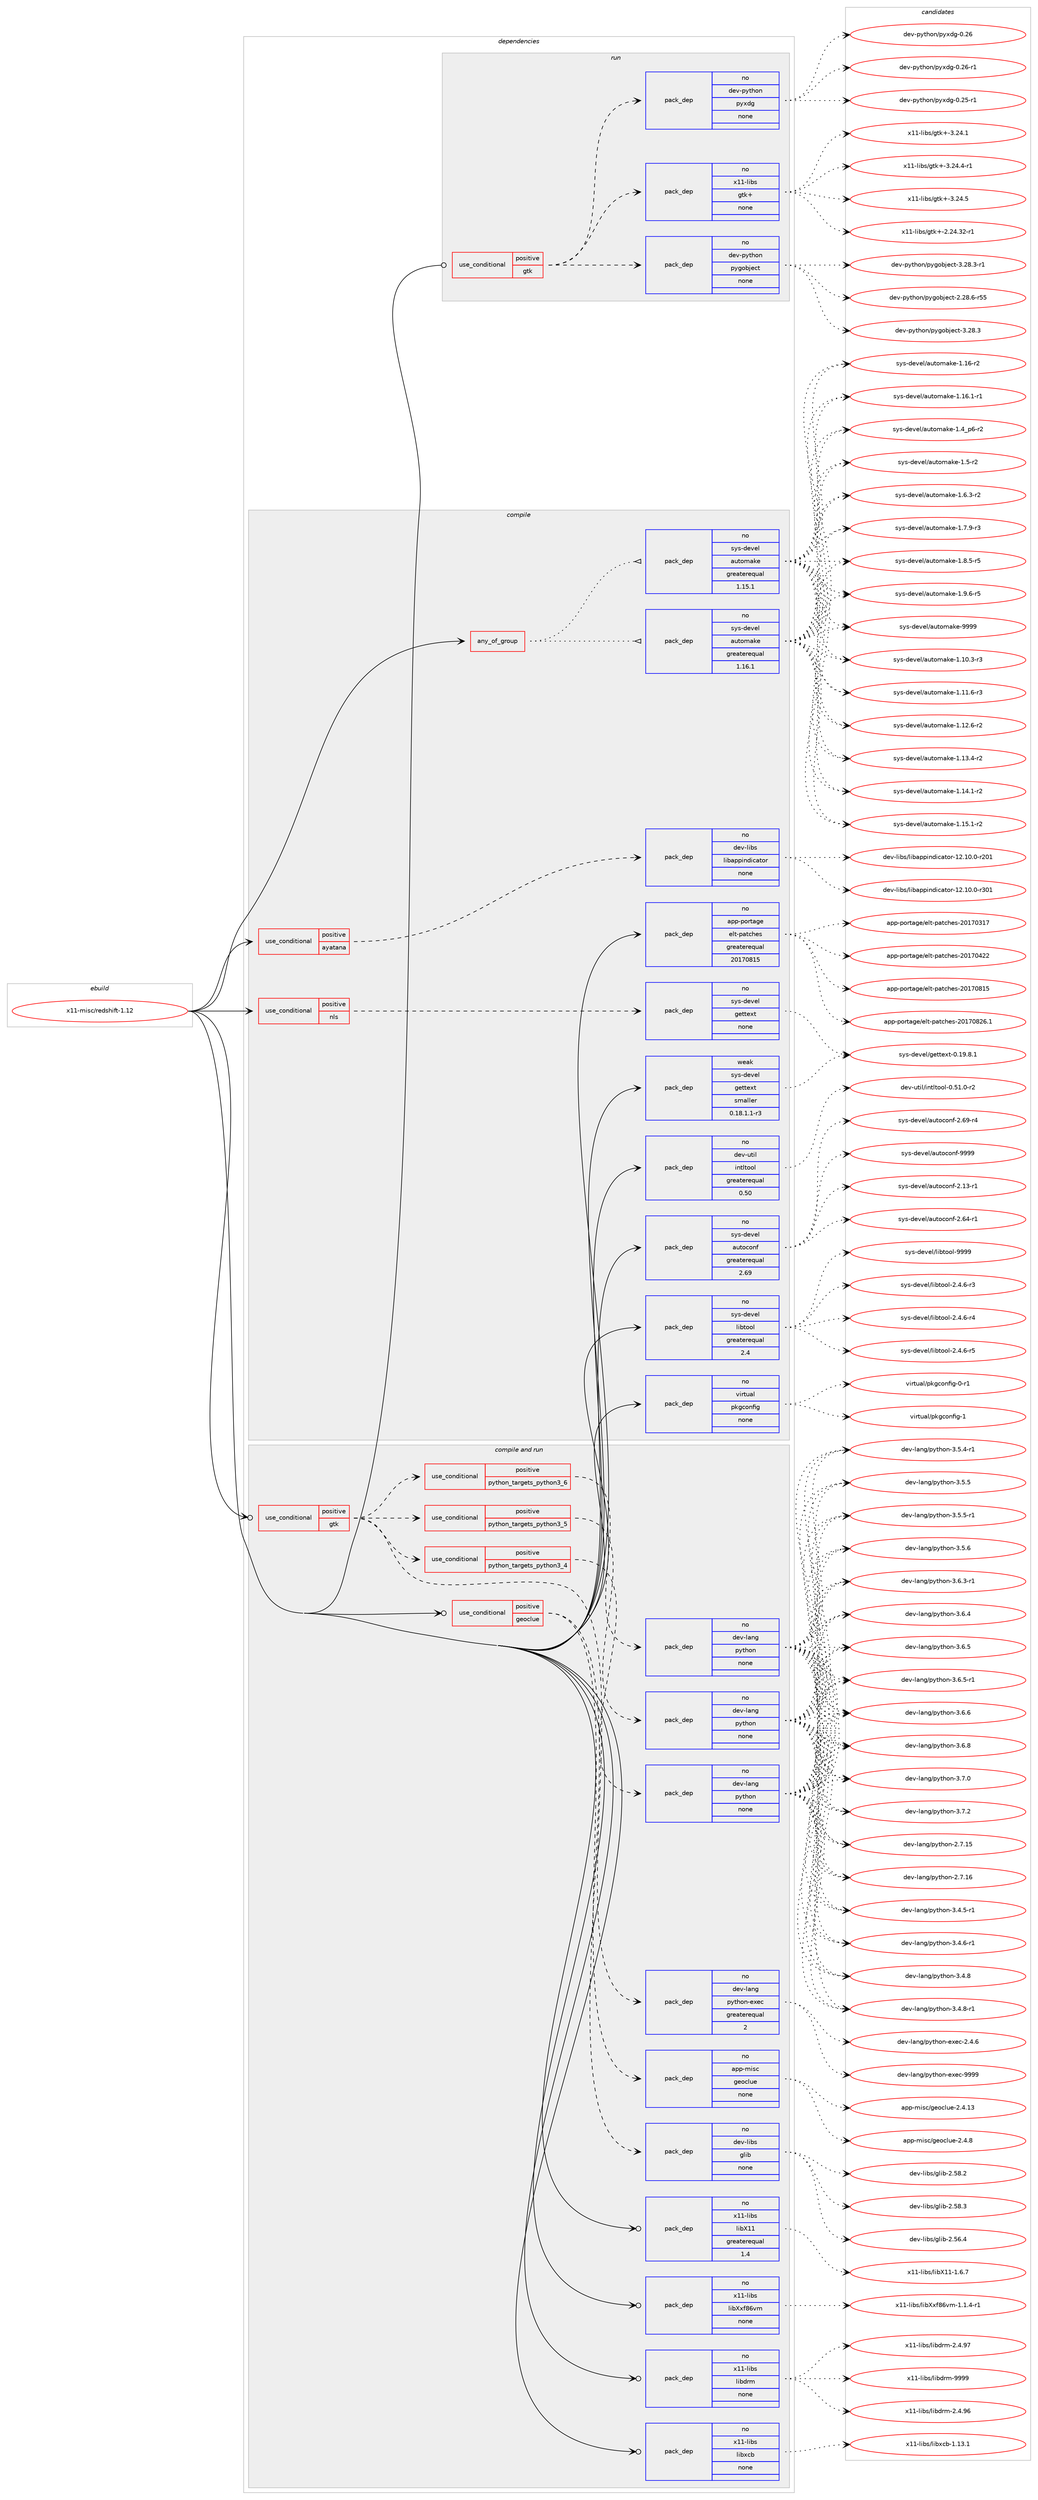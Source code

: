digraph prolog {

# *************
# Graph options
# *************

newrank=true;
concentrate=true;
compound=true;
graph [rankdir=LR,fontname=Helvetica,fontsize=10,ranksep=1.5];#, ranksep=2.5, nodesep=0.2];
edge  [arrowhead=vee];
node  [fontname=Helvetica,fontsize=10];

# **********
# The ebuild
# **********

subgraph cluster_leftcol {
color=gray;
rank=same;
label=<<i>ebuild</i>>;
id [label="x11-misc/redshift-1.12", color=red, width=4, href="../x11-misc/redshift-1.12.svg"];
}

# ****************
# The dependencies
# ****************

subgraph cluster_midcol {
color=gray;
label=<<i>dependencies</i>>;
subgraph cluster_compile {
fillcolor="#eeeeee";
style=filled;
label=<<i>compile</i>>;
subgraph any28704 {
dependency1764103 [label=<<TABLE BORDER="0" CELLBORDER="1" CELLSPACING="0" CELLPADDING="4"><TR><TD CELLPADDING="10">any_of_group</TD></TR></TABLE>>, shape=none, color=red];subgraph pack1267784 {
dependency1764104 [label=<<TABLE BORDER="0" CELLBORDER="1" CELLSPACING="0" CELLPADDING="4" WIDTH="220"><TR><TD ROWSPAN="6" CELLPADDING="30">pack_dep</TD></TR><TR><TD WIDTH="110">no</TD></TR><TR><TD>sys-devel</TD></TR><TR><TD>automake</TD></TR><TR><TD>greaterequal</TD></TR><TR><TD>1.16.1</TD></TR></TABLE>>, shape=none, color=blue];
}
dependency1764103:e -> dependency1764104:w [weight=20,style="dotted",arrowhead="oinv"];
subgraph pack1267785 {
dependency1764105 [label=<<TABLE BORDER="0" CELLBORDER="1" CELLSPACING="0" CELLPADDING="4" WIDTH="220"><TR><TD ROWSPAN="6" CELLPADDING="30">pack_dep</TD></TR><TR><TD WIDTH="110">no</TD></TR><TR><TD>sys-devel</TD></TR><TR><TD>automake</TD></TR><TR><TD>greaterequal</TD></TR><TR><TD>1.15.1</TD></TR></TABLE>>, shape=none, color=blue];
}
dependency1764103:e -> dependency1764105:w [weight=20,style="dotted",arrowhead="oinv"];
}
id:e -> dependency1764103:w [weight=20,style="solid",arrowhead="vee"];
subgraph cond466607 {
dependency1764106 [label=<<TABLE BORDER="0" CELLBORDER="1" CELLSPACING="0" CELLPADDING="4"><TR><TD ROWSPAN="3" CELLPADDING="10">use_conditional</TD></TR><TR><TD>positive</TD></TR><TR><TD>ayatana</TD></TR></TABLE>>, shape=none, color=red];
subgraph pack1267786 {
dependency1764107 [label=<<TABLE BORDER="0" CELLBORDER="1" CELLSPACING="0" CELLPADDING="4" WIDTH="220"><TR><TD ROWSPAN="6" CELLPADDING="30">pack_dep</TD></TR><TR><TD WIDTH="110">no</TD></TR><TR><TD>dev-libs</TD></TR><TR><TD>libappindicator</TD></TR><TR><TD>none</TD></TR><TR><TD></TD></TR></TABLE>>, shape=none, color=blue];
}
dependency1764106:e -> dependency1764107:w [weight=20,style="dashed",arrowhead="vee"];
}
id:e -> dependency1764106:w [weight=20,style="solid",arrowhead="vee"];
subgraph cond466608 {
dependency1764108 [label=<<TABLE BORDER="0" CELLBORDER="1" CELLSPACING="0" CELLPADDING="4"><TR><TD ROWSPAN="3" CELLPADDING="10">use_conditional</TD></TR><TR><TD>positive</TD></TR><TR><TD>nls</TD></TR></TABLE>>, shape=none, color=red];
subgraph pack1267787 {
dependency1764109 [label=<<TABLE BORDER="0" CELLBORDER="1" CELLSPACING="0" CELLPADDING="4" WIDTH="220"><TR><TD ROWSPAN="6" CELLPADDING="30">pack_dep</TD></TR><TR><TD WIDTH="110">no</TD></TR><TR><TD>sys-devel</TD></TR><TR><TD>gettext</TD></TR><TR><TD>none</TD></TR><TR><TD></TD></TR></TABLE>>, shape=none, color=blue];
}
dependency1764108:e -> dependency1764109:w [weight=20,style="dashed",arrowhead="vee"];
}
id:e -> dependency1764108:w [weight=20,style="solid",arrowhead="vee"];
subgraph pack1267788 {
dependency1764110 [label=<<TABLE BORDER="0" CELLBORDER="1" CELLSPACING="0" CELLPADDING="4" WIDTH="220"><TR><TD ROWSPAN="6" CELLPADDING="30">pack_dep</TD></TR><TR><TD WIDTH="110">no</TD></TR><TR><TD>app-portage</TD></TR><TR><TD>elt-patches</TD></TR><TR><TD>greaterequal</TD></TR><TR><TD>20170815</TD></TR></TABLE>>, shape=none, color=blue];
}
id:e -> dependency1764110:w [weight=20,style="solid",arrowhead="vee"];
subgraph pack1267789 {
dependency1764111 [label=<<TABLE BORDER="0" CELLBORDER="1" CELLSPACING="0" CELLPADDING="4" WIDTH="220"><TR><TD ROWSPAN="6" CELLPADDING="30">pack_dep</TD></TR><TR><TD WIDTH="110">no</TD></TR><TR><TD>dev-util</TD></TR><TR><TD>intltool</TD></TR><TR><TD>greaterequal</TD></TR><TR><TD>0.50</TD></TR></TABLE>>, shape=none, color=blue];
}
id:e -> dependency1764111:w [weight=20,style="solid",arrowhead="vee"];
subgraph pack1267790 {
dependency1764112 [label=<<TABLE BORDER="0" CELLBORDER="1" CELLSPACING="0" CELLPADDING="4" WIDTH="220"><TR><TD ROWSPAN="6" CELLPADDING="30">pack_dep</TD></TR><TR><TD WIDTH="110">no</TD></TR><TR><TD>sys-devel</TD></TR><TR><TD>autoconf</TD></TR><TR><TD>greaterequal</TD></TR><TR><TD>2.69</TD></TR></TABLE>>, shape=none, color=blue];
}
id:e -> dependency1764112:w [weight=20,style="solid",arrowhead="vee"];
subgraph pack1267791 {
dependency1764113 [label=<<TABLE BORDER="0" CELLBORDER="1" CELLSPACING="0" CELLPADDING="4" WIDTH="220"><TR><TD ROWSPAN="6" CELLPADDING="30">pack_dep</TD></TR><TR><TD WIDTH="110">no</TD></TR><TR><TD>sys-devel</TD></TR><TR><TD>libtool</TD></TR><TR><TD>greaterequal</TD></TR><TR><TD>2.4</TD></TR></TABLE>>, shape=none, color=blue];
}
id:e -> dependency1764113:w [weight=20,style="solid",arrowhead="vee"];
subgraph pack1267792 {
dependency1764114 [label=<<TABLE BORDER="0" CELLBORDER="1" CELLSPACING="0" CELLPADDING="4" WIDTH="220"><TR><TD ROWSPAN="6" CELLPADDING="30">pack_dep</TD></TR><TR><TD WIDTH="110">no</TD></TR><TR><TD>virtual</TD></TR><TR><TD>pkgconfig</TD></TR><TR><TD>none</TD></TR><TR><TD></TD></TR></TABLE>>, shape=none, color=blue];
}
id:e -> dependency1764114:w [weight=20,style="solid",arrowhead="vee"];
subgraph pack1267793 {
dependency1764115 [label=<<TABLE BORDER="0" CELLBORDER="1" CELLSPACING="0" CELLPADDING="4" WIDTH="220"><TR><TD ROWSPAN="6" CELLPADDING="30">pack_dep</TD></TR><TR><TD WIDTH="110">weak</TD></TR><TR><TD>sys-devel</TD></TR><TR><TD>gettext</TD></TR><TR><TD>smaller</TD></TR><TR><TD>0.18.1.1-r3</TD></TR></TABLE>>, shape=none, color=blue];
}
id:e -> dependency1764115:w [weight=20,style="solid",arrowhead="vee"];
}
subgraph cluster_compileandrun {
fillcolor="#eeeeee";
style=filled;
label=<<i>compile and run</i>>;
subgraph cond466609 {
dependency1764116 [label=<<TABLE BORDER="0" CELLBORDER="1" CELLSPACING="0" CELLPADDING="4"><TR><TD ROWSPAN="3" CELLPADDING="10">use_conditional</TD></TR><TR><TD>positive</TD></TR><TR><TD>geoclue</TD></TR></TABLE>>, shape=none, color=red];
subgraph pack1267794 {
dependency1764117 [label=<<TABLE BORDER="0" CELLBORDER="1" CELLSPACING="0" CELLPADDING="4" WIDTH="220"><TR><TD ROWSPAN="6" CELLPADDING="30">pack_dep</TD></TR><TR><TD WIDTH="110">no</TD></TR><TR><TD>app-misc</TD></TR><TR><TD>geoclue</TD></TR><TR><TD>none</TD></TR><TR><TD></TD></TR></TABLE>>, shape=none, color=blue];
}
dependency1764116:e -> dependency1764117:w [weight=20,style="dashed",arrowhead="vee"];
subgraph pack1267795 {
dependency1764118 [label=<<TABLE BORDER="0" CELLBORDER="1" CELLSPACING="0" CELLPADDING="4" WIDTH="220"><TR><TD ROWSPAN="6" CELLPADDING="30">pack_dep</TD></TR><TR><TD WIDTH="110">no</TD></TR><TR><TD>dev-libs</TD></TR><TR><TD>glib</TD></TR><TR><TD>none</TD></TR><TR><TD></TD></TR></TABLE>>, shape=none, color=blue];
}
dependency1764116:e -> dependency1764118:w [weight=20,style="dashed",arrowhead="vee"];
}
id:e -> dependency1764116:w [weight=20,style="solid",arrowhead="odotvee"];
subgraph cond466610 {
dependency1764119 [label=<<TABLE BORDER="0" CELLBORDER="1" CELLSPACING="0" CELLPADDING="4"><TR><TD ROWSPAN="3" CELLPADDING="10">use_conditional</TD></TR><TR><TD>positive</TD></TR><TR><TD>gtk</TD></TR></TABLE>>, shape=none, color=red];
subgraph cond466611 {
dependency1764120 [label=<<TABLE BORDER="0" CELLBORDER="1" CELLSPACING="0" CELLPADDING="4"><TR><TD ROWSPAN="3" CELLPADDING="10">use_conditional</TD></TR><TR><TD>positive</TD></TR><TR><TD>python_targets_python3_4</TD></TR></TABLE>>, shape=none, color=red];
subgraph pack1267796 {
dependency1764121 [label=<<TABLE BORDER="0" CELLBORDER="1" CELLSPACING="0" CELLPADDING="4" WIDTH="220"><TR><TD ROWSPAN="6" CELLPADDING="30">pack_dep</TD></TR><TR><TD WIDTH="110">no</TD></TR><TR><TD>dev-lang</TD></TR><TR><TD>python</TD></TR><TR><TD>none</TD></TR><TR><TD></TD></TR></TABLE>>, shape=none, color=blue];
}
dependency1764120:e -> dependency1764121:w [weight=20,style="dashed",arrowhead="vee"];
}
dependency1764119:e -> dependency1764120:w [weight=20,style="dashed",arrowhead="vee"];
subgraph cond466612 {
dependency1764122 [label=<<TABLE BORDER="0" CELLBORDER="1" CELLSPACING="0" CELLPADDING="4"><TR><TD ROWSPAN="3" CELLPADDING="10">use_conditional</TD></TR><TR><TD>positive</TD></TR><TR><TD>python_targets_python3_5</TD></TR></TABLE>>, shape=none, color=red];
subgraph pack1267797 {
dependency1764123 [label=<<TABLE BORDER="0" CELLBORDER="1" CELLSPACING="0" CELLPADDING="4" WIDTH="220"><TR><TD ROWSPAN="6" CELLPADDING="30">pack_dep</TD></TR><TR><TD WIDTH="110">no</TD></TR><TR><TD>dev-lang</TD></TR><TR><TD>python</TD></TR><TR><TD>none</TD></TR><TR><TD></TD></TR></TABLE>>, shape=none, color=blue];
}
dependency1764122:e -> dependency1764123:w [weight=20,style="dashed",arrowhead="vee"];
}
dependency1764119:e -> dependency1764122:w [weight=20,style="dashed",arrowhead="vee"];
subgraph cond466613 {
dependency1764124 [label=<<TABLE BORDER="0" CELLBORDER="1" CELLSPACING="0" CELLPADDING="4"><TR><TD ROWSPAN="3" CELLPADDING="10">use_conditional</TD></TR><TR><TD>positive</TD></TR><TR><TD>python_targets_python3_6</TD></TR></TABLE>>, shape=none, color=red];
subgraph pack1267798 {
dependency1764125 [label=<<TABLE BORDER="0" CELLBORDER="1" CELLSPACING="0" CELLPADDING="4" WIDTH="220"><TR><TD ROWSPAN="6" CELLPADDING="30">pack_dep</TD></TR><TR><TD WIDTH="110">no</TD></TR><TR><TD>dev-lang</TD></TR><TR><TD>python</TD></TR><TR><TD>none</TD></TR><TR><TD></TD></TR></TABLE>>, shape=none, color=blue];
}
dependency1764124:e -> dependency1764125:w [weight=20,style="dashed",arrowhead="vee"];
}
dependency1764119:e -> dependency1764124:w [weight=20,style="dashed",arrowhead="vee"];
subgraph pack1267799 {
dependency1764126 [label=<<TABLE BORDER="0" CELLBORDER="1" CELLSPACING="0" CELLPADDING="4" WIDTH="220"><TR><TD ROWSPAN="6" CELLPADDING="30">pack_dep</TD></TR><TR><TD WIDTH="110">no</TD></TR><TR><TD>dev-lang</TD></TR><TR><TD>python-exec</TD></TR><TR><TD>greaterequal</TD></TR><TR><TD>2</TD></TR></TABLE>>, shape=none, color=blue];
}
dependency1764119:e -> dependency1764126:w [weight=20,style="dashed",arrowhead="vee"];
}
id:e -> dependency1764119:w [weight=20,style="solid",arrowhead="odotvee"];
subgraph pack1267800 {
dependency1764127 [label=<<TABLE BORDER="0" CELLBORDER="1" CELLSPACING="0" CELLPADDING="4" WIDTH="220"><TR><TD ROWSPAN="6" CELLPADDING="30">pack_dep</TD></TR><TR><TD WIDTH="110">no</TD></TR><TR><TD>x11-libs</TD></TR><TR><TD>libX11</TD></TR><TR><TD>greaterequal</TD></TR><TR><TD>1.4</TD></TR></TABLE>>, shape=none, color=blue];
}
id:e -> dependency1764127:w [weight=20,style="solid",arrowhead="odotvee"];
subgraph pack1267801 {
dependency1764128 [label=<<TABLE BORDER="0" CELLBORDER="1" CELLSPACING="0" CELLPADDING="4" WIDTH="220"><TR><TD ROWSPAN="6" CELLPADDING="30">pack_dep</TD></TR><TR><TD WIDTH="110">no</TD></TR><TR><TD>x11-libs</TD></TR><TR><TD>libXxf86vm</TD></TR><TR><TD>none</TD></TR><TR><TD></TD></TR></TABLE>>, shape=none, color=blue];
}
id:e -> dependency1764128:w [weight=20,style="solid",arrowhead="odotvee"];
subgraph pack1267802 {
dependency1764129 [label=<<TABLE BORDER="0" CELLBORDER="1" CELLSPACING="0" CELLPADDING="4" WIDTH="220"><TR><TD ROWSPAN="6" CELLPADDING="30">pack_dep</TD></TR><TR><TD WIDTH="110">no</TD></TR><TR><TD>x11-libs</TD></TR><TR><TD>libdrm</TD></TR><TR><TD>none</TD></TR><TR><TD></TD></TR></TABLE>>, shape=none, color=blue];
}
id:e -> dependency1764129:w [weight=20,style="solid",arrowhead="odotvee"];
subgraph pack1267803 {
dependency1764130 [label=<<TABLE BORDER="0" CELLBORDER="1" CELLSPACING="0" CELLPADDING="4" WIDTH="220"><TR><TD ROWSPAN="6" CELLPADDING="30">pack_dep</TD></TR><TR><TD WIDTH="110">no</TD></TR><TR><TD>x11-libs</TD></TR><TR><TD>libxcb</TD></TR><TR><TD>none</TD></TR><TR><TD></TD></TR></TABLE>>, shape=none, color=blue];
}
id:e -> dependency1764130:w [weight=20,style="solid",arrowhead="odotvee"];
}
subgraph cluster_run {
fillcolor="#eeeeee";
style=filled;
label=<<i>run</i>>;
subgraph cond466614 {
dependency1764131 [label=<<TABLE BORDER="0" CELLBORDER="1" CELLSPACING="0" CELLPADDING="4"><TR><TD ROWSPAN="3" CELLPADDING="10">use_conditional</TD></TR><TR><TD>positive</TD></TR><TR><TD>gtk</TD></TR></TABLE>>, shape=none, color=red];
subgraph pack1267804 {
dependency1764132 [label=<<TABLE BORDER="0" CELLBORDER="1" CELLSPACING="0" CELLPADDING="4" WIDTH="220"><TR><TD ROWSPAN="6" CELLPADDING="30">pack_dep</TD></TR><TR><TD WIDTH="110">no</TD></TR><TR><TD>dev-python</TD></TR><TR><TD>pygobject</TD></TR><TR><TD>none</TD></TR><TR><TD></TD></TR></TABLE>>, shape=none, color=blue];
}
dependency1764131:e -> dependency1764132:w [weight=20,style="dashed",arrowhead="vee"];
subgraph pack1267805 {
dependency1764133 [label=<<TABLE BORDER="0" CELLBORDER="1" CELLSPACING="0" CELLPADDING="4" WIDTH="220"><TR><TD ROWSPAN="6" CELLPADDING="30">pack_dep</TD></TR><TR><TD WIDTH="110">no</TD></TR><TR><TD>x11-libs</TD></TR><TR><TD>gtk+</TD></TR><TR><TD>none</TD></TR><TR><TD></TD></TR></TABLE>>, shape=none, color=blue];
}
dependency1764131:e -> dependency1764133:w [weight=20,style="dashed",arrowhead="vee"];
subgraph pack1267806 {
dependency1764134 [label=<<TABLE BORDER="0" CELLBORDER="1" CELLSPACING="0" CELLPADDING="4" WIDTH="220"><TR><TD ROWSPAN="6" CELLPADDING="30">pack_dep</TD></TR><TR><TD WIDTH="110">no</TD></TR><TR><TD>dev-python</TD></TR><TR><TD>pyxdg</TD></TR><TR><TD>none</TD></TR><TR><TD></TD></TR></TABLE>>, shape=none, color=blue];
}
dependency1764131:e -> dependency1764134:w [weight=20,style="dashed",arrowhead="vee"];
}
id:e -> dependency1764131:w [weight=20,style="solid",arrowhead="odot"];
}
}

# **************
# The candidates
# **************

subgraph cluster_choices {
rank=same;
color=gray;
label=<<i>candidates</i>>;

subgraph choice1267784 {
color=black;
nodesep=1;
choice11512111545100101118101108479711711611110997107101454946494846514511451 [label="sys-devel/automake-1.10.3-r3", color=red, width=4,href="../sys-devel/automake-1.10.3-r3.svg"];
choice11512111545100101118101108479711711611110997107101454946494946544511451 [label="sys-devel/automake-1.11.6-r3", color=red, width=4,href="../sys-devel/automake-1.11.6-r3.svg"];
choice11512111545100101118101108479711711611110997107101454946495046544511450 [label="sys-devel/automake-1.12.6-r2", color=red, width=4,href="../sys-devel/automake-1.12.6-r2.svg"];
choice11512111545100101118101108479711711611110997107101454946495146524511450 [label="sys-devel/automake-1.13.4-r2", color=red, width=4,href="../sys-devel/automake-1.13.4-r2.svg"];
choice11512111545100101118101108479711711611110997107101454946495246494511450 [label="sys-devel/automake-1.14.1-r2", color=red, width=4,href="../sys-devel/automake-1.14.1-r2.svg"];
choice11512111545100101118101108479711711611110997107101454946495346494511450 [label="sys-devel/automake-1.15.1-r2", color=red, width=4,href="../sys-devel/automake-1.15.1-r2.svg"];
choice1151211154510010111810110847971171161111099710710145494649544511450 [label="sys-devel/automake-1.16-r2", color=red, width=4,href="../sys-devel/automake-1.16-r2.svg"];
choice11512111545100101118101108479711711611110997107101454946495446494511449 [label="sys-devel/automake-1.16.1-r1", color=red, width=4,href="../sys-devel/automake-1.16.1-r1.svg"];
choice115121115451001011181011084797117116111109971071014549465295112544511450 [label="sys-devel/automake-1.4_p6-r2", color=red, width=4,href="../sys-devel/automake-1.4_p6-r2.svg"];
choice11512111545100101118101108479711711611110997107101454946534511450 [label="sys-devel/automake-1.5-r2", color=red, width=4,href="../sys-devel/automake-1.5-r2.svg"];
choice115121115451001011181011084797117116111109971071014549465446514511450 [label="sys-devel/automake-1.6.3-r2", color=red, width=4,href="../sys-devel/automake-1.6.3-r2.svg"];
choice115121115451001011181011084797117116111109971071014549465546574511451 [label="sys-devel/automake-1.7.9-r3", color=red, width=4,href="../sys-devel/automake-1.7.9-r3.svg"];
choice115121115451001011181011084797117116111109971071014549465646534511453 [label="sys-devel/automake-1.8.5-r5", color=red, width=4,href="../sys-devel/automake-1.8.5-r5.svg"];
choice115121115451001011181011084797117116111109971071014549465746544511453 [label="sys-devel/automake-1.9.6-r5", color=red, width=4,href="../sys-devel/automake-1.9.6-r5.svg"];
choice115121115451001011181011084797117116111109971071014557575757 [label="sys-devel/automake-9999", color=red, width=4,href="../sys-devel/automake-9999.svg"];
dependency1764104:e -> choice11512111545100101118101108479711711611110997107101454946494846514511451:w [style=dotted,weight="100"];
dependency1764104:e -> choice11512111545100101118101108479711711611110997107101454946494946544511451:w [style=dotted,weight="100"];
dependency1764104:e -> choice11512111545100101118101108479711711611110997107101454946495046544511450:w [style=dotted,weight="100"];
dependency1764104:e -> choice11512111545100101118101108479711711611110997107101454946495146524511450:w [style=dotted,weight="100"];
dependency1764104:e -> choice11512111545100101118101108479711711611110997107101454946495246494511450:w [style=dotted,weight="100"];
dependency1764104:e -> choice11512111545100101118101108479711711611110997107101454946495346494511450:w [style=dotted,weight="100"];
dependency1764104:e -> choice1151211154510010111810110847971171161111099710710145494649544511450:w [style=dotted,weight="100"];
dependency1764104:e -> choice11512111545100101118101108479711711611110997107101454946495446494511449:w [style=dotted,weight="100"];
dependency1764104:e -> choice115121115451001011181011084797117116111109971071014549465295112544511450:w [style=dotted,weight="100"];
dependency1764104:e -> choice11512111545100101118101108479711711611110997107101454946534511450:w [style=dotted,weight="100"];
dependency1764104:e -> choice115121115451001011181011084797117116111109971071014549465446514511450:w [style=dotted,weight="100"];
dependency1764104:e -> choice115121115451001011181011084797117116111109971071014549465546574511451:w [style=dotted,weight="100"];
dependency1764104:e -> choice115121115451001011181011084797117116111109971071014549465646534511453:w [style=dotted,weight="100"];
dependency1764104:e -> choice115121115451001011181011084797117116111109971071014549465746544511453:w [style=dotted,weight="100"];
dependency1764104:e -> choice115121115451001011181011084797117116111109971071014557575757:w [style=dotted,weight="100"];
}
subgraph choice1267785 {
color=black;
nodesep=1;
choice11512111545100101118101108479711711611110997107101454946494846514511451 [label="sys-devel/automake-1.10.3-r3", color=red, width=4,href="../sys-devel/automake-1.10.3-r3.svg"];
choice11512111545100101118101108479711711611110997107101454946494946544511451 [label="sys-devel/automake-1.11.6-r3", color=red, width=4,href="../sys-devel/automake-1.11.6-r3.svg"];
choice11512111545100101118101108479711711611110997107101454946495046544511450 [label="sys-devel/automake-1.12.6-r2", color=red, width=4,href="../sys-devel/automake-1.12.6-r2.svg"];
choice11512111545100101118101108479711711611110997107101454946495146524511450 [label="sys-devel/automake-1.13.4-r2", color=red, width=4,href="../sys-devel/automake-1.13.4-r2.svg"];
choice11512111545100101118101108479711711611110997107101454946495246494511450 [label="sys-devel/automake-1.14.1-r2", color=red, width=4,href="../sys-devel/automake-1.14.1-r2.svg"];
choice11512111545100101118101108479711711611110997107101454946495346494511450 [label="sys-devel/automake-1.15.1-r2", color=red, width=4,href="../sys-devel/automake-1.15.1-r2.svg"];
choice1151211154510010111810110847971171161111099710710145494649544511450 [label="sys-devel/automake-1.16-r2", color=red, width=4,href="../sys-devel/automake-1.16-r2.svg"];
choice11512111545100101118101108479711711611110997107101454946495446494511449 [label="sys-devel/automake-1.16.1-r1", color=red, width=4,href="../sys-devel/automake-1.16.1-r1.svg"];
choice115121115451001011181011084797117116111109971071014549465295112544511450 [label="sys-devel/automake-1.4_p6-r2", color=red, width=4,href="../sys-devel/automake-1.4_p6-r2.svg"];
choice11512111545100101118101108479711711611110997107101454946534511450 [label="sys-devel/automake-1.5-r2", color=red, width=4,href="../sys-devel/automake-1.5-r2.svg"];
choice115121115451001011181011084797117116111109971071014549465446514511450 [label="sys-devel/automake-1.6.3-r2", color=red, width=4,href="../sys-devel/automake-1.6.3-r2.svg"];
choice115121115451001011181011084797117116111109971071014549465546574511451 [label="sys-devel/automake-1.7.9-r3", color=red, width=4,href="../sys-devel/automake-1.7.9-r3.svg"];
choice115121115451001011181011084797117116111109971071014549465646534511453 [label="sys-devel/automake-1.8.5-r5", color=red, width=4,href="../sys-devel/automake-1.8.5-r5.svg"];
choice115121115451001011181011084797117116111109971071014549465746544511453 [label="sys-devel/automake-1.9.6-r5", color=red, width=4,href="../sys-devel/automake-1.9.6-r5.svg"];
choice115121115451001011181011084797117116111109971071014557575757 [label="sys-devel/automake-9999", color=red, width=4,href="../sys-devel/automake-9999.svg"];
dependency1764105:e -> choice11512111545100101118101108479711711611110997107101454946494846514511451:w [style=dotted,weight="100"];
dependency1764105:e -> choice11512111545100101118101108479711711611110997107101454946494946544511451:w [style=dotted,weight="100"];
dependency1764105:e -> choice11512111545100101118101108479711711611110997107101454946495046544511450:w [style=dotted,weight="100"];
dependency1764105:e -> choice11512111545100101118101108479711711611110997107101454946495146524511450:w [style=dotted,weight="100"];
dependency1764105:e -> choice11512111545100101118101108479711711611110997107101454946495246494511450:w [style=dotted,weight="100"];
dependency1764105:e -> choice11512111545100101118101108479711711611110997107101454946495346494511450:w [style=dotted,weight="100"];
dependency1764105:e -> choice1151211154510010111810110847971171161111099710710145494649544511450:w [style=dotted,weight="100"];
dependency1764105:e -> choice11512111545100101118101108479711711611110997107101454946495446494511449:w [style=dotted,weight="100"];
dependency1764105:e -> choice115121115451001011181011084797117116111109971071014549465295112544511450:w [style=dotted,weight="100"];
dependency1764105:e -> choice11512111545100101118101108479711711611110997107101454946534511450:w [style=dotted,weight="100"];
dependency1764105:e -> choice115121115451001011181011084797117116111109971071014549465446514511450:w [style=dotted,weight="100"];
dependency1764105:e -> choice115121115451001011181011084797117116111109971071014549465546574511451:w [style=dotted,weight="100"];
dependency1764105:e -> choice115121115451001011181011084797117116111109971071014549465646534511453:w [style=dotted,weight="100"];
dependency1764105:e -> choice115121115451001011181011084797117116111109971071014549465746544511453:w [style=dotted,weight="100"];
dependency1764105:e -> choice115121115451001011181011084797117116111109971071014557575757:w [style=dotted,weight="100"];
}
subgraph choice1267786 {
color=black;
nodesep=1;
choice10010111845108105981154710810598971121121051101001059997116111114454950464948464845114504849 [label="dev-libs/libappindicator-12.10.0-r201", color=red, width=4,href="../dev-libs/libappindicator-12.10.0-r201.svg"];
choice10010111845108105981154710810598971121121051101001059997116111114454950464948464845114514849 [label="dev-libs/libappindicator-12.10.0-r301", color=red, width=4,href="../dev-libs/libappindicator-12.10.0-r301.svg"];
dependency1764107:e -> choice10010111845108105981154710810598971121121051101001059997116111114454950464948464845114504849:w [style=dotted,weight="100"];
dependency1764107:e -> choice10010111845108105981154710810598971121121051101001059997116111114454950464948464845114514849:w [style=dotted,weight="100"];
}
subgraph choice1267787 {
color=black;
nodesep=1;
choice1151211154510010111810110847103101116116101120116454846495746564649 [label="sys-devel/gettext-0.19.8.1", color=red, width=4,href="../sys-devel/gettext-0.19.8.1.svg"];
dependency1764109:e -> choice1151211154510010111810110847103101116116101120116454846495746564649:w [style=dotted,weight="100"];
}
subgraph choice1267788 {
color=black;
nodesep=1;
choice97112112451121111141169710310147101108116451129711699104101115455048495548514955 [label="app-portage/elt-patches-20170317", color=red, width=4,href="../app-portage/elt-patches-20170317.svg"];
choice97112112451121111141169710310147101108116451129711699104101115455048495548525050 [label="app-portage/elt-patches-20170422", color=red, width=4,href="../app-portage/elt-patches-20170422.svg"];
choice97112112451121111141169710310147101108116451129711699104101115455048495548564953 [label="app-portage/elt-patches-20170815", color=red, width=4,href="../app-portage/elt-patches-20170815.svg"];
choice971121124511211111411697103101471011081164511297116991041011154550484955485650544649 [label="app-portage/elt-patches-20170826.1", color=red, width=4,href="../app-portage/elt-patches-20170826.1.svg"];
dependency1764110:e -> choice97112112451121111141169710310147101108116451129711699104101115455048495548514955:w [style=dotted,weight="100"];
dependency1764110:e -> choice97112112451121111141169710310147101108116451129711699104101115455048495548525050:w [style=dotted,weight="100"];
dependency1764110:e -> choice97112112451121111141169710310147101108116451129711699104101115455048495548564953:w [style=dotted,weight="100"];
dependency1764110:e -> choice971121124511211111411697103101471011081164511297116991041011154550484955485650544649:w [style=dotted,weight="100"];
}
subgraph choice1267789 {
color=black;
nodesep=1;
choice1001011184511711610510847105110116108116111111108454846534946484511450 [label="dev-util/intltool-0.51.0-r2", color=red, width=4,href="../dev-util/intltool-0.51.0-r2.svg"];
dependency1764111:e -> choice1001011184511711610510847105110116108116111111108454846534946484511450:w [style=dotted,weight="100"];
}
subgraph choice1267790 {
color=black;
nodesep=1;
choice1151211154510010111810110847971171161119911111010245504649514511449 [label="sys-devel/autoconf-2.13-r1", color=red, width=4,href="../sys-devel/autoconf-2.13-r1.svg"];
choice1151211154510010111810110847971171161119911111010245504654524511449 [label="sys-devel/autoconf-2.64-r1", color=red, width=4,href="../sys-devel/autoconf-2.64-r1.svg"];
choice1151211154510010111810110847971171161119911111010245504654574511452 [label="sys-devel/autoconf-2.69-r4", color=red, width=4,href="../sys-devel/autoconf-2.69-r4.svg"];
choice115121115451001011181011084797117116111991111101024557575757 [label="sys-devel/autoconf-9999", color=red, width=4,href="../sys-devel/autoconf-9999.svg"];
dependency1764112:e -> choice1151211154510010111810110847971171161119911111010245504649514511449:w [style=dotted,weight="100"];
dependency1764112:e -> choice1151211154510010111810110847971171161119911111010245504654524511449:w [style=dotted,weight="100"];
dependency1764112:e -> choice1151211154510010111810110847971171161119911111010245504654574511452:w [style=dotted,weight="100"];
dependency1764112:e -> choice115121115451001011181011084797117116111991111101024557575757:w [style=dotted,weight="100"];
}
subgraph choice1267791 {
color=black;
nodesep=1;
choice1151211154510010111810110847108105981161111111084550465246544511451 [label="sys-devel/libtool-2.4.6-r3", color=red, width=4,href="../sys-devel/libtool-2.4.6-r3.svg"];
choice1151211154510010111810110847108105981161111111084550465246544511452 [label="sys-devel/libtool-2.4.6-r4", color=red, width=4,href="../sys-devel/libtool-2.4.6-r4.svg"];
choice1151211154510010111810110847108105981161111111084550465246544511453 [label="sys-devel/libtool-2.4.6-r5", color=red, width=4,href="../sys-devel/libtool-2.4.6-r5.svg"];
choice1151211154510010111810110847108105981161111111084557575757 [label="sys-devel/libtool-9999", color=red, width=4,href="../sys-devel/libtool-9999.svg"];
dependency1764113:e -> choice1151211154510010111810110847108105981161111111084550465246544511451:w [style=dotted,weight="100"];
dependency1764113:e -> choice1151211154510010111810110847108105981161111111084550465246544511452:w [style=dotted,weight="100"];
dependency1764113:e -> choice1151211154510010111810110847108105981161111111084550465246544511453:w [style=dotted,weight="100"];
dependency1764113:e -> choice1151211154510010111810110847108105981161111111084557575757:w [style=dotted,weight="100"];
}
subgraph choice1267792 {
color=black;
nodesep=1;
choice11810511411611797108471121071039911111010210510345484511449 [label="virtual/pkgconfig-0-r1", color=red, width=4,href="../virtual/pkgconfig-0-r1.svg"];
choice1181051141161179710847112107103991111101021051034549 [label="virtual/pkgconfig-1", color=red, width=4,href="../virtual/pkgconfig-1.svg"];
dependency1764114:e -> choice11810511411611797108471121071039911111010210510345484511449:w [style=dotted,weight="100"];
dependency1764114:e -> choice1181051141161179710847112107103991111101021051034549:w [style=dotted,weight="100"];
}
subgraph choice1267793 {
color=black;
nodesep=1;
choice1151211154510010111810110847103101116116101120116454846495746564649 [label="sys-devel/gettext-0.19.8.1", color=red, width=4,href="../sys-devel/gettext-0.19.8.1.svg"];
dependency1764115:e -> choice1151211154510010111810110847103101116116101120116454846495746564649:w [style=dotted,weight="100"];
}
subgraph choice1267794 {
color=black;
nodesep=1;
choice971121124510910511599471031011119910811710145504652464951 [label="app-misc/geoclue-2.4.13", color=red, width=4,href="../app-misc/geoclue-2.4.13.svg"];
choice9711211245109105115994710310111199108117101455046524656 [label="app-misc/geoclue-2.4.8", color=red, width=4,href="../app-misc/geoclue-2.4.8.svg"];
dependency1764117:e -> choice971121124510910511599471031011119910811710145504652464951:w [style=dotted,weight="100"];
dependency1764117:e -> choice9711211245109105115994710310111199108117101455046524656:w [style=dotted,weight="100"];
}
subgraph choice1267795 {
color=black;
nodesep=1;
choice1001011184510810598115471031081059845504653544652 [label="dev-libs/glib-2.56.4", color=red, width=4,href="../dev-libs/glib-2.56.4.svg"];
choice1001011184510810598115471031081059845504653564650 [label="dev-libs/glib-2.58.2", color=red, width=4,href="../dev-libs/glib-2.58.2.svg"];
choice1001011184510810598115471031081059845504653564651 [label="dev-libs/glib-2.58.3", color=red, width=4,href="../dev-libs/glib-2.58.3.svg"];
dependency1764118:e -> choice1001011184510810598115471031081059845504653544652:w [style=dotted,weight="100"];
dependency1764118:e -> choice1001011184510810598115471031081059845504653564650:w [style=dotted,weight="100"];
dependency1764118:e -> choice1001011184510810598115471031081059845504653564651:w [style=dotted,weight="100"];
}
subgraph choice1267796 {
color=black;
nodesep=1;
choice10010111845108971101034711212111610411111045504655464953 [label="dev-lang/python-2.7.15", color=red, width=4,href="../dev-lang/python-2.7.15.svg"];
choice10010111845108971101034711212111610411111045504655464954 [label="dev-lang/python-2.7.16", color=red, width=4,href="../dev-lang/python-2.7.16.svg"];
choice1001011184510897110103471121211161041111104551465246534511449 [label="dev-lang/python-3.4.5-r1", color=red, width=4,href="../dev-lang/python-3.4.5-r1.svg"];
choice1001011184510897110103471121211161041111104551465246544511449 [label="dev-lang/python-3.4.6-r1", color=red, width=4,href="../dev-lang/python-3.4.6-r1.svg"];
choice100101118451089711010347112121116104111110455146524656 [label="dev-lang/python-3.4.8", color=red, width=4,href="../dev-lang/python-3.4.8.svg"];
choice1001011184510897110103471121211161041111104551465246564511449 [label="dev-lang/python-3.4.8-r1", color=red, width=4,href="../dev-lang/python-3.4.8-r1.svg"];
choice1001011184510897110103471121211161041111104551465346524511449 [label="dev-lang/python-3.5.4-r1", color=red, width=4,href="../dev-lang/python-3.5.4-r1.svg"];
choice100101118451089711010347112121116104111110455146534653 [label="dev-lang/python-3.5.5", color=red, width=4,href="../dev-lang/python-3.5.5.svg"];
choice1001011184510897110103471121211161041111104551465346534511449 [label="dev-lang/python-3.5.5-r1", color=red, width=4,href="../dev-lang/python-3.5.5-r1.svg"];
choice100101118451089711010347112121116104111110455146534654 [label="dev-lang/python-3.5.6", color=red, width=4,href="../dev-lang/python-3.5.6.svg"];
choice1001011184510897110103471121211161041111104551465446514511449 [label="dev-lang/python-3.6.3-r1", color=red, width=4,href="../dev-lang/python-3.6.3-r1.svg"];
choice100101118451089711010347112121116104111110455146544652 [label="dev-lang/python-3.6.4", color=red, width=4,href="../dev-lang/python-3.6.4.svg"];
choice100101118451089711010347112121116104111110455146544653 [label="dev-lang/python-3.6.5", color=red, width=4,href="../dev-lang/python-3.6.5.svg"];
choice1001011184510897110103471121211161041111104551465446534511449 [label="dev-lang/python-3.6.5-r1", color=red, width=4,href="../dev-lang/python-3.6.5-r1.svg"];
choice100101118451089711010347112121116104111110455146544654 [label="dev-lang/python-3.6.6", color=red, width=4,href="../dev-lang/python-3.6.6.svg"];
choice100101118451089711010347112121116104111110455146544656 [label="dev-lang/python-3.6.8", color=red, width=4,href="../dev-lang/python-3.6.8.svg"];
choice100101118451089711010347112121116104111110455146554648 [label="dev-lang/python-3.7.0", color=red, width=4,href="../dev-lang/python-3.7.0.svg"];
choice100101118451089711010347112121116104111110455146554650 [label="dev-lang/python-3.7.2", color=red, width=4,href="../dev-lang/python-3.7.2.svg"];
dependency1764121:e -> choice10010111845108971101034711212111610411111045504655464953:w [style=dotted,weight="100"];
dependency1764121:e -> choice10010111845108971101034711212111610411111045504655464954:w [style=dotted,weight="100"];
dependency1764121:e -> choice1001011184510897110103471121211161041111104551465246534511449:w [style=dotted,weight="100"];
dependency1764121:e -> choice1001011184510897110103471121211161041111104551465246544511449:w [style=dotted,weight="100"];
dependency1764121:e -> choice100101118451089711010347112121116104111110455146524656:w [style=dotted,weight="100"];
dependency1764121:e -> choice1001011184510897110103471121211161041111104551465246564511449:w [style=dotted,weight="100"];
dependency1764121:e -> choice1001011184510897110103471121211161041111104551465346524511449:w [style=dotted,weight="100"];
dependency1764121:e -> choice100101118451089711010347112121116104111110455146534653:w [style=dotted,weight="100"];
dependency1764121:e -> choice1001011184510897110103471121211161041111104551465346534511449:w [style=dotted,weight="100"];
dependency1764121:e -> choice100101118451089711010347112121116104111110455146534654:w [style=dotted,weight="100"];
dependency1764121:e -> choice1001011184510897110103471121211161041111104551465446514511449:w [style=dotted,weight="100"];
dependency1764121:e -> choice100101118451089711010347112121116104111110455146544652:w [style=dotted,weight="100"];
dependency1764121:e -> choice100101118451089711010347112121116104111110455146544653:w [style=dotted,weight="100"];
dependency1764121:e -> choice1001011184510897110103471121211161041111104551465446534511449:w [style=dotted,weight="100"];
dependency1764121:e -> choice100101118451089711010347112121116104111110455146544654:w [style=dotted,weight="100"];
dependency1764121:e -> choice100101118451089711010347112121116104111110455146544656:w [style=dotted,weight="100"];
dependency1764121:e -> choice100101118451089711010347112121116104111110455146554648:w [style=dotted,weight="100"];
dependency1764121:e -> choice100101118451089711010347112121116104111110455146554650:w [style=dotted,weight="100"];
}
subgraph choice1267797 {
color=black;
nodesep=1;
choice10010111845108971101034711212111610411111045504655464953 [label="dev-lang/python-2.7.15", color=red, width=4,href="../dev-lang/python-2.7.15.svg"];
choice10010111845108971101034711212111610411111045504655464954 [label="dev-lang/python-2.7.16", color=red, width=4,href="../dev-lang/python-2.7.16.svg"];
choice1001011184510897110103471121211161041111104551465246534511449 [label="dev-lang/python-3.4.5-r1", color=red, width=4,href="../dev-lang/python-3.4.5-r1.svg"];
choice1001011184510897110103471121211161041111104551465246544511449 [label="dev-lang/python-3.4.6-r1", color=red, width=4,href="../dev-lang/python-3.4.6-r1.svg"];
choice100101118451089711010347112121116104111110455146524656 [label="dev-lang/python-3.4.8", color=red, width=4,href="../dev-lang/python-3.4.8.svg"];
choice1001011184510897110103471121211161041111104551465246564511449 [label="dev-lang/python-3.4.8-r1", color=red, width=4,href="../dev-lang/python-3.4.8-r1.svg"];
choice1001011184510897110103471121211161041111104551465346524511449 [label="dev-lang/python-3.5.4-r1", color=red, width=4,href="../dev-lang/python-3.5.4-r1.svg"];
choice100101118451089711010347112121116104111110455146534653 [label="dev-lang/python-3.5.5", color=red, width=4,href="../dev-lang/python-3.5.5.svg"];
choice1001011184510897110103471121211161041111104551465346534511449 [label="dev-lang/python-3.5.5-r1", color=red, width=4,href="../dev-lang/python-3.5.5-r1.svg"];
choice100101118451089711010347112121116104111110455146534654 [label="dev-lang/python-3.5.6", color=red, width=4,href="../dev-lang/python-3.5.6.svg"];
choice1001011184510897110103471121211161041111104551465446514511449 [label="dev-lang/python-3.6.3-r1", color=red, width=4,href="../dev-lang/python-3.6.3-r1.svg"];
choice100101118451089711010347112121116104111110455146544652 [label="dev-lang/python-3.6.4", color=red, width=4,href="../dev-lang/python-3.6.4.svg"];
choice100101118451089711010347112121116104111110455146544653 [label="dev-lang/python-3.6.5", color=red, width=4,href="../dev-lang/python-3.6.5.svg"];
choice1001011184510897110103471121211161041111104551465446534511449 [label="dev-lang/python-3.6.5-r1", color=red, width=4,href="../dev-lang/python-3.6.5-r1.svg"];
choice100101118451089711010347112121116104111110455146544654 [label="dev-lang/python-3.6.6", color=red, width=4,href="../dev-lang/python-3.6.6.svg"];
choice100101118451089711010347112121116104111110455146544656 [label="dev-lang/python-3.6.8", color=red, width=4,href="../dev-lang/python-3.6.8.svg"];
choice100101118451089711010347112121116104111110455146554648 [label="dev-lang/python-3.7.0", color=red, width=4,href="../dev-lang/python-3.7.0.svg"];
choice100101118451089711010347112121116104111110455146554650 [label="dev-lang/python-3.7.2", color=red, width=4,href="../dev-lang/python-3.7.2.svg"];
dependency1764123:e -> choice10010111845108971101034711212111610411111045504655464953:w [style=dotted,weight="100"];
dependency1764123:e -> choice10010111845108971101034711212111610411111045504655464954:w [style=dotted,weight="100"];
dependency1764123:e -> choice1001011184510897110103471121211161041111104551465246534511449:w [style=dotted,weight="100"];
dependency1764123:e -> choice1001011184510897110103471121211161041111104551465246544511449:w [style=dotted,weight="100"];
dependency1764123:e -> choice100101118451089711010347112121116104111110455146524656:w [style=dotted,weight="100"];
dependency1764123:e -> choice1001011184510897110103471121211161041111104551465246564511449:w [style=dotted,weight="100"];
dependency1764123:e -> choice1001011184510897110103471121211161041111104551465346524511449:w [style=dotted,weight="100"];
dependency1764123:e -> choice100101118451089711010347112121116104111110455146534653:w [style=dotted,weight="100"];
dependency1764123:e -> choice1001011184510897110103471121211161041111104551465346534511449:w [style=dotted,weight="100"];
dependency1764123:e -> choice100101118451089711010347112121116104111110455146534654:w [style=dotted,weight="100"];
dependency1764123:e -> choice1001011184510897110103471121211161041111104551465446514511449:w [style=dotted,weight="100"];
dependency1764123:e -> choice100101118451089711010347112121116104111110455146544652:w [style=dotted,weight="100"];
dependency1764123:e -> choice100101118451089711010347112121116104111110455146544653:w [style=dotted,weight="100"];
dependency1764123:e -> choice1001011184510897110103471121211161041111104551465446534511449:w [style=dotted,weight="100"];
dependency1764123:e -> choice100101118451089711010347112121116104111110455146544654:w [style=dotted,weight="100"];
dependency1764123:e -> choice100101118451089711010347112121116104111110455146544656:w [style=dotted,weight="100"];
dependency1764123:e -> choice100101118451089711010347112121116104111110455146554648:w [style=dotted,weight="100"];
dependency1764123:e -> choice100101118451089711010347112121116104111110455146554650:w [style=dotted,weight="100"];
}
subgraph choice1267798 {
color=black;
nodesep=1;
choice10010111845108971101034711212111610411111045504655464953 [label="dev-lang/python-2.7.15", color=red, width=4,href="../dev-lang/python-2.7.15.svg"];
choice10010111845108971101034711212111610411111045504655464954 [label="dev-lang/python-2.7.16", color=red, width=4,href="../dev-lang/python-2.7.16.svg"];
choice1001011184510897110103471121211161041111104551465246534511449 [label="dev-lang/python-3.4.5-r1", color=red, width=4,href="../dev-lang/python-3.4.5-r1.svg"];
choice1001011184510897110103471121211161041111104551465246544511449 [label="dev-lang/python-3.4.6-r1", color=red, width=4,href="../dev-lang/python-3.4.6-r1.svg"];
choice100101118451089711010347112121116104111110455146524656 [label="dev-lang/python-3.4.8", color=red, width=4,href="../dev-lang/python-3.4.8.svg"];
choice1001011184510897110103471121211161041111104551465246564511449 [label="dev-lang/python-3.4.8-r1", color=red, width=4,href="../dev-lang/python-3.4.8-r1.svg"];
choice1001011184510897110103471121211161041111104551465346524511449 [label="dev-lang/python-3.5.4-r1", color=red, width=4,href="../dev-lang/python-3.5.4-r1.svg"];
choice100101118451089711010347112121116104111110455146534653 [label="dev-lang/python-3.5.5", color=red, width=4,href="../dev-lang/python-3.5.5.svg"];
choice1001011184510897110103471121211161041111104551465346534511449 [label="dev-lang/python-3.5.5-r1", color=red, width=4,href="../dev-lang/python-3.5.5-r1.svg"];
choice100101118451089711010347112121116104111110455146534654 [label="dev-lang/python-3.5.6", color=red, width=4,href="../dev-lang/python-3.5.6.svg"];
choice1001011184510897110103471121211161041111104551465446514511449 [label="dev-lang/python-3.6.3-r1", color=red, width=4,href="../dev-lang/python-3.6.3-r1.svg"];
choice100101118451089711010347112121116104111110455146544652 [label="dev-lang/python-3.6.4", color=red, width=4,href="../dev-lang/python-3.6.4.svg"];
choice100101118451089711010347112121116104111110455146544653 [label="dev-lang/python-3.6.5", color=red, width=4,href="../dev-lang/python-3.6.5.svg"];
choice1001011184510897110103471121211161041111104551465446534511449 [label="dev-lang/python-3.6.5-r1", color=red, width=4,href="../dev-lang/python-3.6.5-r1.svg"];
choice100101118451089711010347112121116104111110455146544654 [label="dev-lang/python-3.6.6", color=red, width=4,href="../dev-lang/python-3.6.6.svg"];
choice100101118451089711010347112121116104111110455146544656 [label="dev-lang/python-3.6.8", color=red, width=4,href="../dev-lang/python-3.6.8.svg"];
choice100101118451089711010347112121116104111110455146554648 [label="dev-lang/python-3.7.0", color=red, width=4,href="../dev-lang/python-3.7.0.svg"];
choice100101118451089711010347112121116104111110455146554650 [label="dev-lang/python-3.7.2", color=red, width=4,href="../dev-lang/python-3.7.2.svg"];
dependency1764125:e -> choice10010111845108971101034711212111610411111045504655464953:w [style=dotted,weight="100"];
dependency1764125:e -> choice10010111845108971101034711212111610411111045504655464954:w [style=dotted,weight="100"];
dependency1764125:e -> choice1001011184510897110103471121211161041111104551465246534511449:w [style=dotted,weight="100"];
dependency1764125:e -> choice1001011184510897110103471121211161041111104551465246544511449:w [style=dotted,weight="100"];
dependency1764125:e -> choice100101118451089711010347112121116104111110455146524656:w [style=dotted,weight="100"];
dependency1764125:e -> choice1001011184510897110103471121211161041111104551465246564511449:w [style=dotted,weight="100"];
dependency1764125:e -> choice1001011184510897110103471121211161041111104551465346524511449:w [style=dotted,weight="100"];
dependency1764125:e -> choice100101118451089711010347112121116104111110455146534653:w [style=dotted,weight="100"];
dependency1764125:e -> choice1001011184510897110103471121211161041111104551465346534511449:w [style=dotted,weight="100"];
dependency1764125:e -> choice100101118451089711010347112121116104111110455146534654:w [style=dotted,weight="100"];
dependency1764125:e -> choice1001011184510897110103471121211161041111104551465446514511449:w [style=dotted,weight="100"];
dependency1764125:e -> choice100101118451089711010347112121116104111110455146544652:w [style=dotted,weight="100"];
dependency1764125:e -> choice100101118451089711010347112121116104111110455146544653:w [style=dotted,weight="100"];
dependency1764125:e -> choice1001011184510897110103471121211161041111104551465446534511449:w [style=dotted,weight="100"];
dependency1764125:e -> choice100101118451089711010347112121116104111110455146544654:w [style=dotted,weight="100"];
dependency1764125:e -> choice100101118451089711010347112121116104111110455146544656:w [style=dotted,weight="100"];
dependency1764125:e -> choice100101118451089711010347112121116104111110455146554648:w [style=dotted,weight="100"];
dependency1764125:e -> choice100101118451089711010347112121116104111110455146554650:w [style=dotted,weight="100"];
}
subgraph choice1267799 {
color=black;
nodesep=1;
choice1001011184510897110103471121211161041111104510112010199455046524654 [label="dev-lang/python-exec-2.4.6", color=red, width=4,href="../dev-lang/python-exec-2.4.6.svg"];
choice10010111845108971101034711212111610411111045101120101994557575757 [label="dev-lang/python-exec-9999", color=red, width=4,href="../dev-lang/python-exec-9999.svg"];
dependency1764126:e -> choice1001011184510897110103471121211161041111104510112010199455046524654:w [style=dotted,weight="100"];
dependency1764126:e -> choice10010111845108971101034711212111610411111045101120101994557575757:w [style=dotted,weight="100"];
}
subgraph choice1267800 {
color=black;
nodesep=1;
choice120494945108105981154710810598884949454946544655 [label="x11-libs/libX11-1.6.7", color=red, width=4,href="../x11-libs/libX11-1.6.7.svg"];
dependency1764127:e -> choice120494945108105981154710810598884949454946544655:w [style=dotted,weight="100"];
}
subgraph choice1267801 {
color=black;
nodesep=1;
choice1204949451081059811547108105988812010256541181094549464946524511449 [label="x11-libs/libXxf86vm-1.1.4-r1", color=red, width=4,href="../x11-libs/libXxf86vm-1.1.4-r1.svg"];
dependency1764128:e -> choice1204949451081059811547108105988812010256541181094549464946524511449:w [style=dotted,weight="100"];
}
subgraph choice1267802 {
color=black;
nodesep=1;
choice12049494510810598115471081059810011410945504652465754 [label="x11-libs/libdrm-2.4.96", color=red, width=4,href="../x11-libs/libdrm-2.4.96.svg"];
choice12049494510810598115471081059810011410945504652465755 [label="x11-libs/libdrm-2.4.97", color=red, width=4,href="../x11-libs/libdrm-2.4.97.svg"];
choice1204949451081059811547108105981001141094557575757 [label="x11-libs/libdrm-9999", color=red, width=4,href="../x11-libs/libdrm-9999.svg"];
dependency1764129:e -> choice12049494510810598115471081059810011410945504652465754:w [style=dotted,weight="100"];
dependency1764129:e -> choice12049494510810598115471081059810011410945504652465755:w [style=dotted,weight="100"];
dependency1764129:e -> choice1204949451081059811547108105981001141094557575757:w [style=dotted,weight="100"];
}
subgraph choice1267803 {
color=black;
nodesep=1;
choice120494945108105981154710810598120999845494649514649 [label="x11-libs/libxcb-1.13.1", color=red, width=4,href="../x11-libs/libxcb-1.13.1.svg"];
dependency1764130:e -> choice120494945108105981154710810598120999845494649514649:w [style=dotted,weight="100"];
}
subgraph choice1267804 {
color=black;
nodesep=1;
choice1001011184511212111610411111047112121103111981061019911645504650564654451145353 [label="dev-python/pygobject-2.28.6-r55", color=red, width=4,href="../dev-python/pygobject-2.28.6-r55.svg"];
choice1001011184511212111610411111047112121103111981061019911645514650564651 [label="dev-python/pygobject-3.28.3", color=red, width=4,href="../dev-python/pygobject-3.28.3.svg"];
choice10010111845112121116104111110471121211031119810610199116455146505646514511449 [label="dev-python/pygobject-3.28.3-r1", color=red, width=4,href="../dev-python/pygobject-3.28.3-r1.svg"];
dependency1764132:e -> choice1001011184511212111610411111047112121103111981061019911645504650564654451145353:w [style=dotted,weight="100"];
dependency1764132:e -> choice1001011184511212111610411111047112121103111981061019911645514650564651:w [style=dotted,weight="100"];
dependency1764132:e -> choice10010111845112121116104111110471121211031119810610199116455146505646514511449:w [style=dotted,weight="100"];
}
subgraph choice1267805 {
color=black;
nodesep=1;
choice12049494510810598115471031161074345504650524651504511449 [label="x11-libs/gtk+-2.24.32-r1", color=red, width=4,href="../x11-libs/gtk+-2.24.32-r1.svg"];
choice12049494510810598115471031161074345514650524649 [label="x11-libs/gtk+-3.24.1", color=red, width=4,href="../x11-libs/gtk+-3.24.1.svg"];
choice120494945108105981154710311610743455146505246524511449 [label="x11-libs/gtk+-3.24.4-r1", color=red, width=4,href="../x11-libs/gtk+-3.24.4-r1.svg"];
choice12049494510810598115471031161074345514650524653 [label="x11-libs/gtk+-3.24.5", color=red, width=4,href="../x11-libs/gtk+-3.24.5.svg"];
dependency1764133:e -> choice12049494510810598115471031161074345504650524651504511449:w [style=dotted,weight="100"];
dependency1764133:e -> choice12049494510810598115471031161074345514650524649:w [style=dotted,weight="100"];
dependency1764133:e -> choice120494945108105981154710311610743455146505246524511449:w [style=dotted,weight="100"];
dependency1764133:e -> choice12049494510810598115471031161074345514650524653:w [style=dotted,weight="100"];
}
subgraph choice1267806 {
color=black;
nodesep=1;
choice100101118451121211161041111104711212112010010345484650534511449 [label="dev-python/pyxdg-0.25-r1", color=red, width=4,href="../dev-python/pyxdg-0.25-r1.svg"];
choice10010111845112121116104111110471121211201001034548465054 [label="dev-python/pyxdg-0.26", color=red, width=4,href="../dev-python/pyxdg-0.26.svg"];
choice100101118451121211161041111104711212112010010345484650544511449 [label="dev-python/pyxdg-0.26-r1", color=red, width=4,href="../dev-python/pyxdg-0.26-r1.svg"];
dependency1764134:e -> choice100101118451121211161041111104711212112010010345484650534511449:w [style=dotted,weight="100"];
dependency1764134:e -> choice10010111845112121116104111110471121211201001034548465054:w [style=dotted,weight="100"];
dependency1764134:e -> choice100101118451121211161041111104711212112010010345484650544511449:w [style=dotted,weight="100"];
}
}

}
